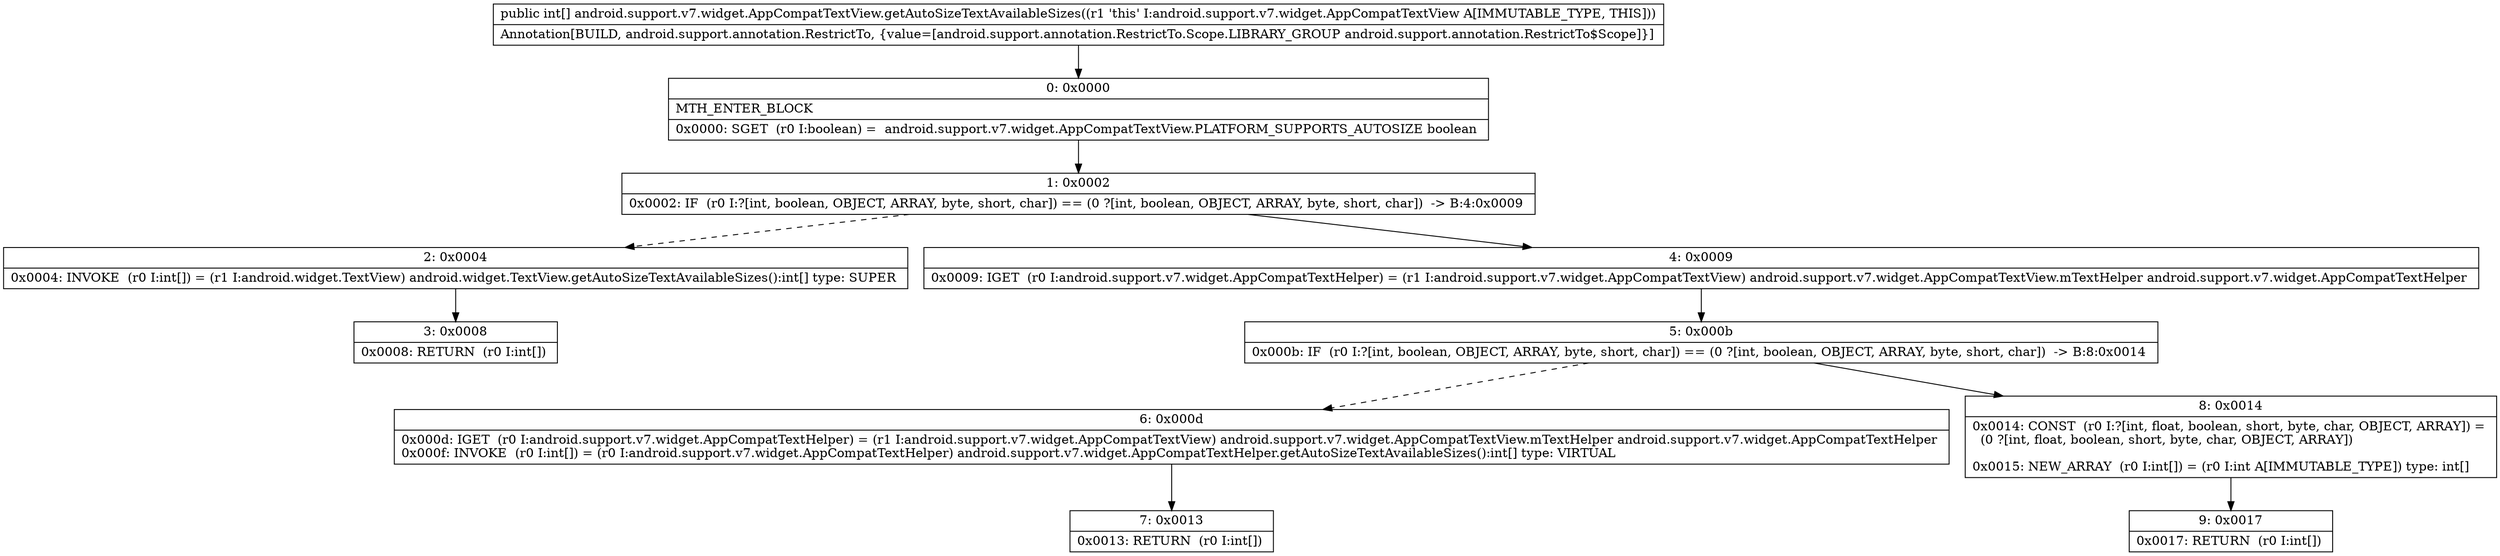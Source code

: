 digraph "CFG forandroid.support.v7.widget.AppCompatTextView.getAutoSizeTextAvailableSizes()[I" {
Node_0 [shape=record,label="{0\:\ 0x0000|MTH_ENTER_BLOCK\l|0x0000: SGET  (r0 I:boolean) =  android.support.v7.widget.AppCompatTextView.PLATFORM_SUPPORTS_AUTOSIZE boolean \l}"];
Node_1 [shape=record,label="{1\:\ 0x0002|0x0002: IF  (r0 I:?[int, boolean, OBJECT, ARRAY, byte, short, char]) == (0 ?[int, boolean, OBJECT, ARRAY, byte, short, char])  \-\> B:4:0x0009 \l}"];
Node_2 [shape=record,label="{2\:\ 0x0004|0x0004: INVOKE  (r0 I:int[]) = (r1 I:android.widget.TextView) android.widget.TextView.getAutoSizeTextAvailableSizes():int[] type: SUPER \l}"];
Node_3 [shape=record,label="{3\:\ 0x0008|0x0008: RETURN  (r0 I:int[]) \l}"];
Node_4 [shape=record,label="{4\:\ 0x0009|0x0009: IGET  (r0 I:android.support.v7.widget.AppCompatTextHelper) = (r1 I:android.support.v7.widget.AppCompatTextView) android.support.v7.widget.AppCompatTextView.mTextHelper android.support.v7.widget.AppCompatTextHelper \l}"];
Node_5 [shape=record,label="{5\:\ 0x000b|0x000b: IF  (r0 I:?[int, boolean, OBJECT, ARRAY, byte, short, char]) == (0 ?[int, boolean, OBJECT, ARRAY, byte, short, char])  \-\> B:8:0x0014 \l}"];
Node_6 [shape=record,label="{6\:\ 0x000d|0x000d: IGET  (r0 I:android.support.v7.widget.AppCompatTextHelper) = (r1 I:android.support.v7.widget.AppCompatTextView) android.support.v7.widget.AppCompatTextView.mTextHelper android.support.v7.widget.AppCompatTextHelper \l0x000f: INVOKE  (r0 I:int[]) = (r0 I:android.support.v7.widget.AppCompatTextHelper) android.support.v7.widget.AppCompatTextHelper.getAutoSizeTextAvailableSizes():int[] type: VIRTUAL \l}"];
Node_7 [shape=record,label="{7\:\ 0x0013|0x0013: RETURN  (r0 I:int[]) \l}"];
Node_8 [shape=record,label="{8\:\ 0x0014|0x0014: CONST  (r0 I:?[int, float, boolean, short, byte, char, OBJECT, ARRAY]) = \l  (0 ?[int, float, boolean, short, byte, char, OBJECT, ARRAY])\l \l0x0015: NEW_ARRAY  (r0 I:int[]) = (r0 I:int A[IMMUTABLE_TYPE]) type: int[] \l}"];
Node_9 [shape=record,label="{9\:\ 0x0017|0x0017: RETURN  (r0 I:int[]) \l}"];
MethodNode[shape=record,label="{public int[] android.support.v7.widget.AppCompatTextView.getAutoSizeTextAvailableSizes((r1 'this' I:android.support.v7.widget.AppCompatTextView A[IMMUTABLE_TYPE, THIS]))  | Annotation[BUILD, android.support.annotation.RestrictTo, \{value=[android.support.annotation.RestrictTo.Scope.LIBRARY_GROUP android.support.annotation.RestrictTo$Scope]\}]\l}"];
MethodNode -> Node_0;
Node_0 -> Node_1;
Node_1 -> Node_2[style=dashed];
Node_1 -> Node_4;
Node_2 -> Node_3;
Node_4 -> Node_5;
Node_5 -> Node_6[style=dashed];
Node_5 -> Node_8;
Node_6 -> Node_7;
Node_8 -> Node_9;
}


